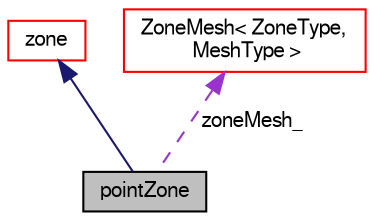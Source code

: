 digraph "pointZone"
{
  bgcolor="transparent";
  edge [fontname="FreeSans",fontsize="10",labelfontname="FreeSans",labelfontsize="10"];
  node [fontname="FreeSans",fontsize="10",shape=record];
  Node4 [label="pointZone",height=0.2,width=0.4,color="black", fillcolor="grey75", style="filled", fontcolor="black"];
  Node5 -> Node4 [dir="back",color="midnightblue",fontsize="10",style="solid",fontname="FreeSans"];
  Node5 [label="zone",height=0.2,width=0.4,color="red",URL="$a27518.html",tooltip="Base class for zones. "];
  Node17 -> Node4 [dir="back",color="darkorchid3",fontsize="10",style="dashed",label=" zoneMesh_" ,fontname="FreeSans"];
  Node17 [label="ZoneMesh\< ZoneType,\l MeshType \>",height=0.2,width=0.4,color="red",URL="$a27522.html",tooltip="A list of mesh zones. "];
}
